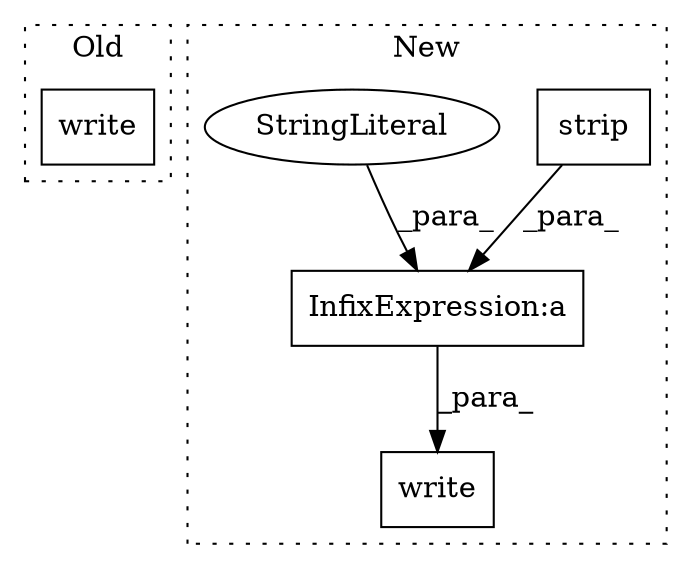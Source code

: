 digraph G {
subgraph cluster0 {
1 [label="write" a="32" s="3567,3590" l="6,1" shape="box"];
label = "Old";
style="dotted";
}
subgraph cluster1 {
2 [label="strip" a="32" s="4247" l="7" shape="box"];
3 [label="write" a="32" s="4198,4254" l="6,2" shape="box"];
4 [label="InfixExpression:a" a="27" s="4216" l="14" shape="box"];
5 [label="StringLiteral" a="45" s="4204" l="12" shape="ellipse"];
label = "New";
style="dotted";
}
2 -> 4 [label="_para_"];
4 -> 3 [label="_para_"];
5 -> 4 [label="_para_"];
}